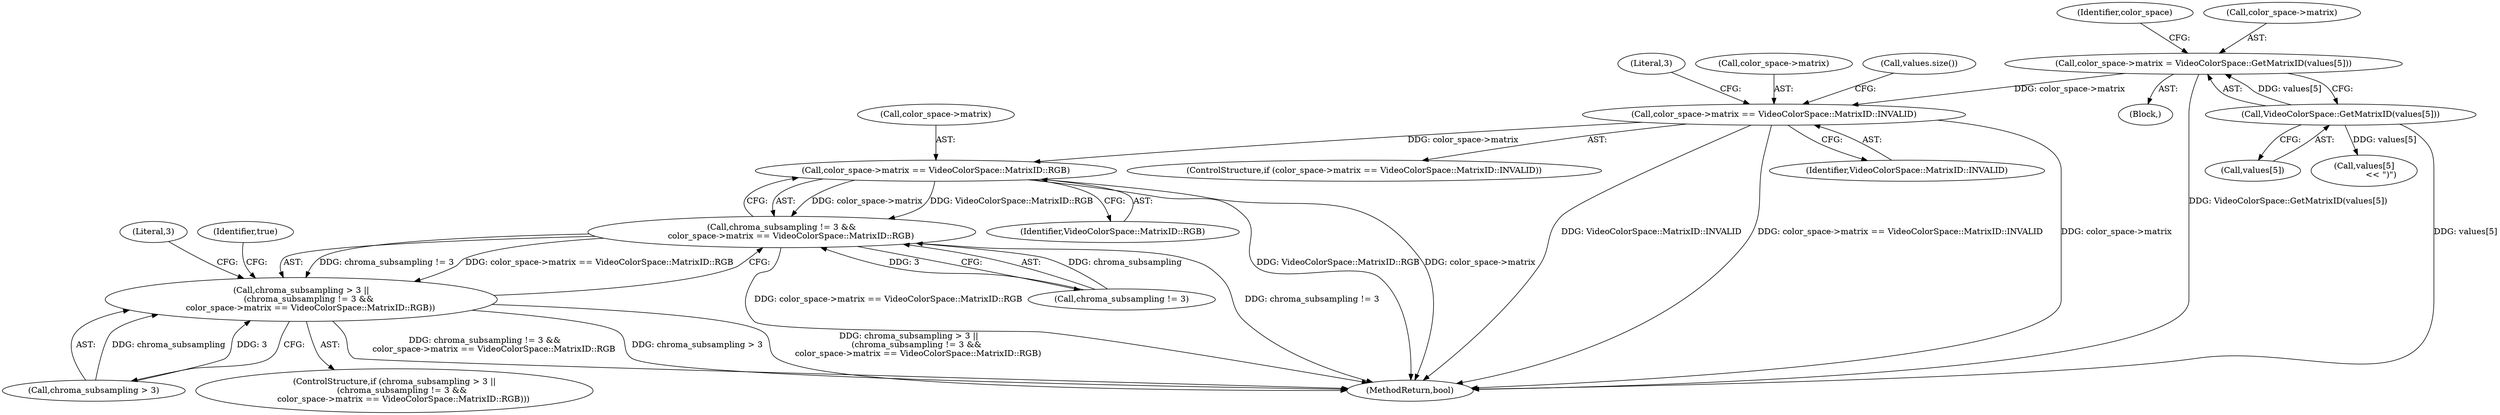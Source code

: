 digraph "0_Chrome_2fb4f2c9c461551d43fdfa28ef4c960da81a47dd_6@pointer" {
"1000503" [label="(Call,color_space->matrix == VideoColorSpace::MatrixID::RGB)"];
"1000423" [label="(Call,color_space->matrix == VideoColorSpace::MatrixID::INVALID)"];
"1000414" [label="(Call,color_space->matrix = VideoColorSpace::GetMatrixID(values[5]))"];
"1000418" [label="(Call,VideoColorSpace::GetMatrixID(values[5]))"];
"1000499" [label="(Call,chroma_subsampling != 3 &&\n       color_space->matrix == VideoColorSpace::MatrixID::RGB)"];
"1000495" [label="(Call,chroma_subsampling > 3 ||\n      (chroma_subsampling != 3 &&\n       color_space->matrix == VideoColorSpace::MatrixID::RGB))"];
"1000425" [label="(Identifier,color_space)"];
"1000431" [label="(Literal,3)"];
"1000414" [label="(Call,color_space->matrix = VideoColorSpace::GetMatrixID(values[5]))"];
"1000496" [label="(Call,chroma_subsampling > 3)"];
"1000418" [label="(Call,VideoColorSpace::GetMatrixID(values[5]))"];
"1000495" [label="(Call,chroma_subsampling > 3 ||\n      (chroma_subsampling != 3 &&\n       color_space->matrix == VideoColorSpace::MatrixID::RGB))"];
"1000522" [label="(Identifier,true)"];
"1000415" [label="(Call,color_space->matrix)"];
"1000105" [label="(Block,)"];
"1000494" [label="(ControlStructure,if (chroma_subsampling > 3 ||\n      (chroma_subsampling != 3 &&\n       color_space->matrix == VideoColorSpace::MatrixID::RGB)))"];
"1000424" [label="(Call,color_space->matrix)"];
"1000507" [label="(Identifier,VideoColorSpace::MatrixID::RGB)"];
"1000423" [label="(Call,color_space->matrix == VideoColorSpace::MatrixID::INVALID)"];
"1000503" [label="(Call,color_space->matrix == VideoColorSpace::MatrixID::RGB)"];
"1000419" [label="(Call,values[5])"];
"1000436" [label="(Call,values[5]\n             << \")\")"];
"1000504" [label="(Call,color_space->matrix)"];
"1000445" [label="(Call,values.size())"];
"1000500" [label="(Call,chroma_subsampling != 3)"];
"1000427" [label="(Identifier,VideoColorSpace::MatrixID::INVALID)"];
"1000523" [label="(MethodReturn,bool)"];
"1000499" [label="(Call,chroma_subsampling != 3 &&\n       color_space->matrix == VideoColorSpace::MatrixID::RGB)"];
"1000511" [label="(Literal,3)"];
"1000422" [label="(ControlStructure,if (color_space->matrix == VideoColorSpace::MatrixID::INVALID))"];
"1000503" -> "1000499"  [label="AST: "];
"1000503" -> "1000507"  [label="CFG: "];
"1000504" -> "1000503"  [label="AST: "];
"1000507" -> "1000503"  [label="AST: "];
"1000499" -> "1000503"  [label="CFG: "];
"1000503" -> "1000523"  [label="DDG: VideoColorSpace::MatrixID::RGB"];
"1000503" -> "1000523"  [label="DDG: color_space->matrix"];
"1000503" -> "1000499"  [label="DDG: color_space->matrix"];
"1000503" -> "1000499"  [label="DDG: VideoColorSpace::MatrixID::RGB"];
"1000423" -> "1000503"  [label="DDG: color_space->matrix"];
"1000423" -> "1000422"  [label="AST: "];
"1000423" -> "1000427"  [label="CFG: "];
"1000424" -> "1000423"  [label="AST: "];
"1000427" -> "1000423"  [label="AST: "];
"1000431" -> "1000423"  [label="CFG: "];
"1000445" -> "1000423"  [label="CFG: "];
"1000423" -> "1000523"  [label="DDG: VideoColorSpace::MatrixID::INVALID"];
"1000423" -> "1000523"  [label="DDG: color_space->matrix == VideoColorSpace::MatrixID::INVALID"];
"1000423" -> "1000523"  [label="DDG: color_space->matrix"];
"1000414" -> "1000423"  [label="DDG: color_space->matrix"];
"1000414" -> "1000105"  [label="AST: "];
"1000414" -> "1000418"  [label="CFG: "];
"1000415" -> "1000414"  [label="AST: "];
"1000418" -> "1000414"  [label="AST: "];
"1000425" -> "1000414"  [label="CFG: "];
"1000414" -> "1000523"  [label="DDG: VideoColorSpace::GetMatrixID(values[5])"];
"1000418" -> "1000414"  [label="DDG: values[5]"];
"1000418" -> "1000419"  [label="CFG: "];
"1000419" -> "1000418"  [label="AST: "];
"1000418" -> "1000523"  [label="DDG: values[5]"];
"1000418" -> "1000436"  [label="DDG: values[5]"];
"1000499" -> "1000495"  [label="AST: "];
"1000499" -> "1000500"  [label="CFG: "];
"1000500" -> "1000499"  [label="AST: "];
"1000495" -> "1000499"  [label="CFG: "];
"1000499" -> "1000523"  [label="DDG: color_space->matrix == VideoColorSpace::MatrixID::RGB"];
"1000499" -> "1000523"  [label="DDG: chroma_subsampling != 3"];
"1000499" -> "1000495"  [label="DDG: chroma_subsampling != 3"];
"1000499" -> "1000495"  [label="DDG: color_space->matrix == VideoColorSpace::MatrixID::RGB"];
"1000500" -> "1000499"  [label="DDG: chroma_subsampling"];
"1000500" -> "1000499"  [label="DDG: 3"];
"1000495" -> "1000494"  [label="AST: "];
"1000495" -> "1000496"  [label="CFG: "];
"1000496" -> "1000495"  [label="AST: "];
"1000511" -> "1000495"  [label="CFG: "];
"1000522" -> "1000495"  [label="CFG: "];
"1000495" -> "1000523"  [label="DDG: chroma_subsampling > 3"];
"1000495" -> "1000523"  [label="DDG: chroma_subsampling > 3 ||\n      (chroma_subsampling != 3 &&\n       color_space->matrix == VideoColorSpace::MatrixID::RGB)"];
"1000495" -> "1000523"  [label="DDG: chroma_subsampling != 3 &&\n       color_space->matrix == VideoColorSpace::MatrixID::RGB"];
"1000496" -> "1000495"  [label="DDG: chroma_subsampling"];
"1000496" -> "1000495"  [label="DDG: 3"];
}
